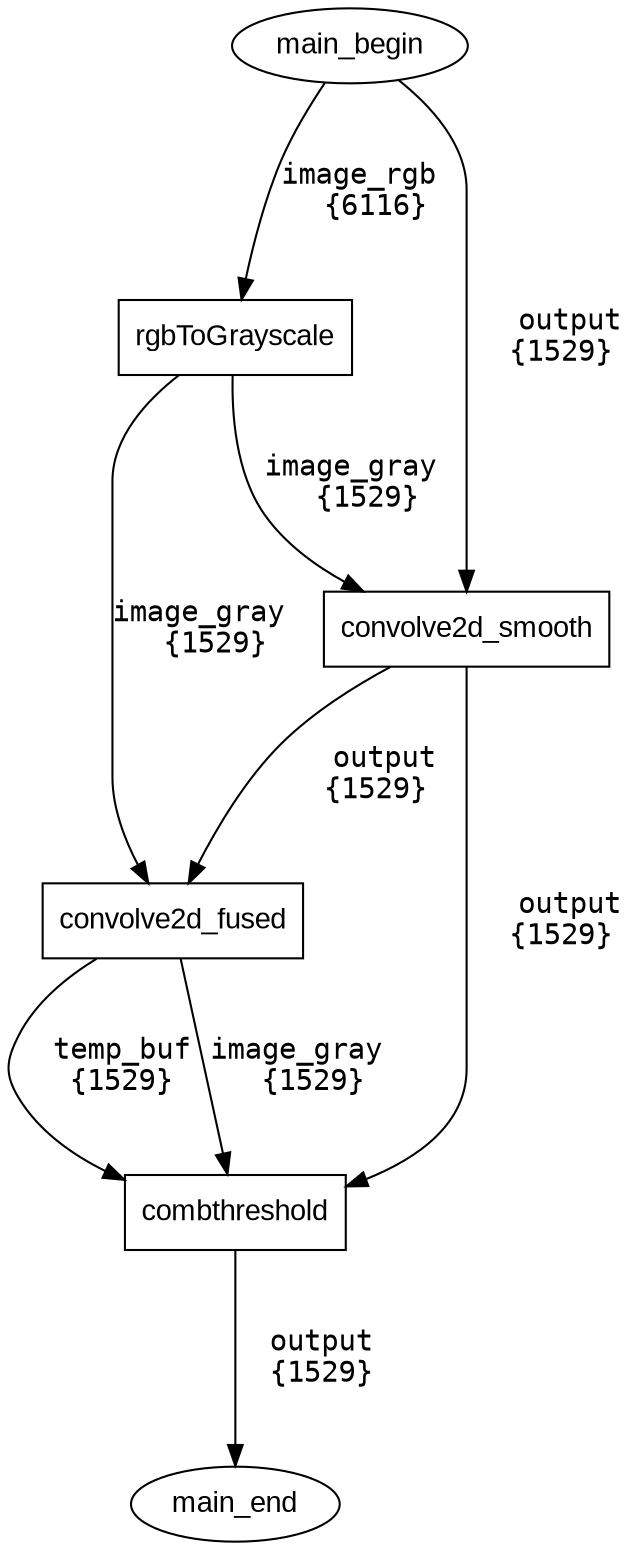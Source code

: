 digraph static_call_graph {
	rankdir=TB;
	node [shape=rectangle, fontname="Arial"]
    edge [fontname="Consolas", minlen=2]

    "main_begin" [label="main_begin\n", shape="ellipse"]
    //"edge_detect_localdata" [label="edge_detect_localdata"]
	"rgbToGrayscale" [label="rgbToGrayscale\n"]
	"convolve2d_smooth" [label="convolve2d_smooth\n"]
	"convolve2d_fused" [label="convolve2d_fused\n"]
	//"convolve2d_horiz" [label="convolve2d_horiz\n"]
	"combthreshold" [label="combthreshold\n"]
    "main_end" [label="main_end\n", shape="ellipse"]

    "main_begin" -> "rgbToGrayscale" [label="image_rgb\n  {6116}"]
    "main_begin" -> "convolve2d_smooth" [label="   output\n  {1529}"]
    //"edge_detect_localdata" -> "rgbToGrayscale" [label="image_gray"]
    //"edge_detect_localdata" -> "convolve2d_horiz" [label="temp_buf"]
    "rgbToGrayscale" -> "convolve2d_smooth" [label="image_gray\n  {1529}"]
    "rgbToGrayscale" -> "convolve2d_fused" [label="image_gray\n  {1529}"]
    "convolve2d_smooth" -> "convolve2d_fused" [label="   output\n  {1529}"]
    "convolve2d_smooth" -> "combthreshold" [label="   output\n  {1529}"]
    "convolve2d_fused" -> "combthreshold" [label="image_gray\n  {1529}"]
    "convolve2d_fused" -> "combthreshold" [label="  temp_buf\n  {1529}"]
    "combthreshold" -> "main_end" [label="  output\n  {1529}"]
}
